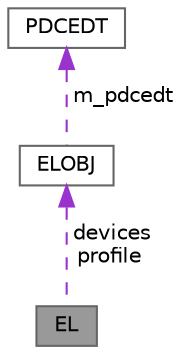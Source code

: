 digraph "EL"
{
 // LATEX_PDF_SIZE
  bgcolor="transparent";
  edge [fontname=Helvetica,fontsize=10,labelfontname=Helvetica,labelfontsize=10];
  node [fontname=Helvetica,fontsize=10,shape=box,height=0.2,width=0.4];
  Node1 [label="EL",height=0.2,width=0.4,color="gray40", fillcolor="grey60", style="filled", fontcolor="black",tooltip="Main class for EL"];
  Node2 -> Node1 [dir="back",color="darkorchid3",style="dashed",label=" devices\nprofile" ];
  Node2 [label="ELOBJ",height=0.2,width=0.4,color="gray40", fillcolor="white", style="filled",URL="$class_e_l_o_b_j.html",tooltip="EL Object"];
  Node3 -> Node2 [dir="back",color="darkorchid3",style="dashed",label=" m_pdcedt" ];
  Node3 [label="PDCEDT",height=0.2,width=0.4,color="gray40", fillcolor="white", style="filled",URL="$class_p_d_c_e_d_t.html",tooltip="PDC and EDT in ELOBJ"];
}
